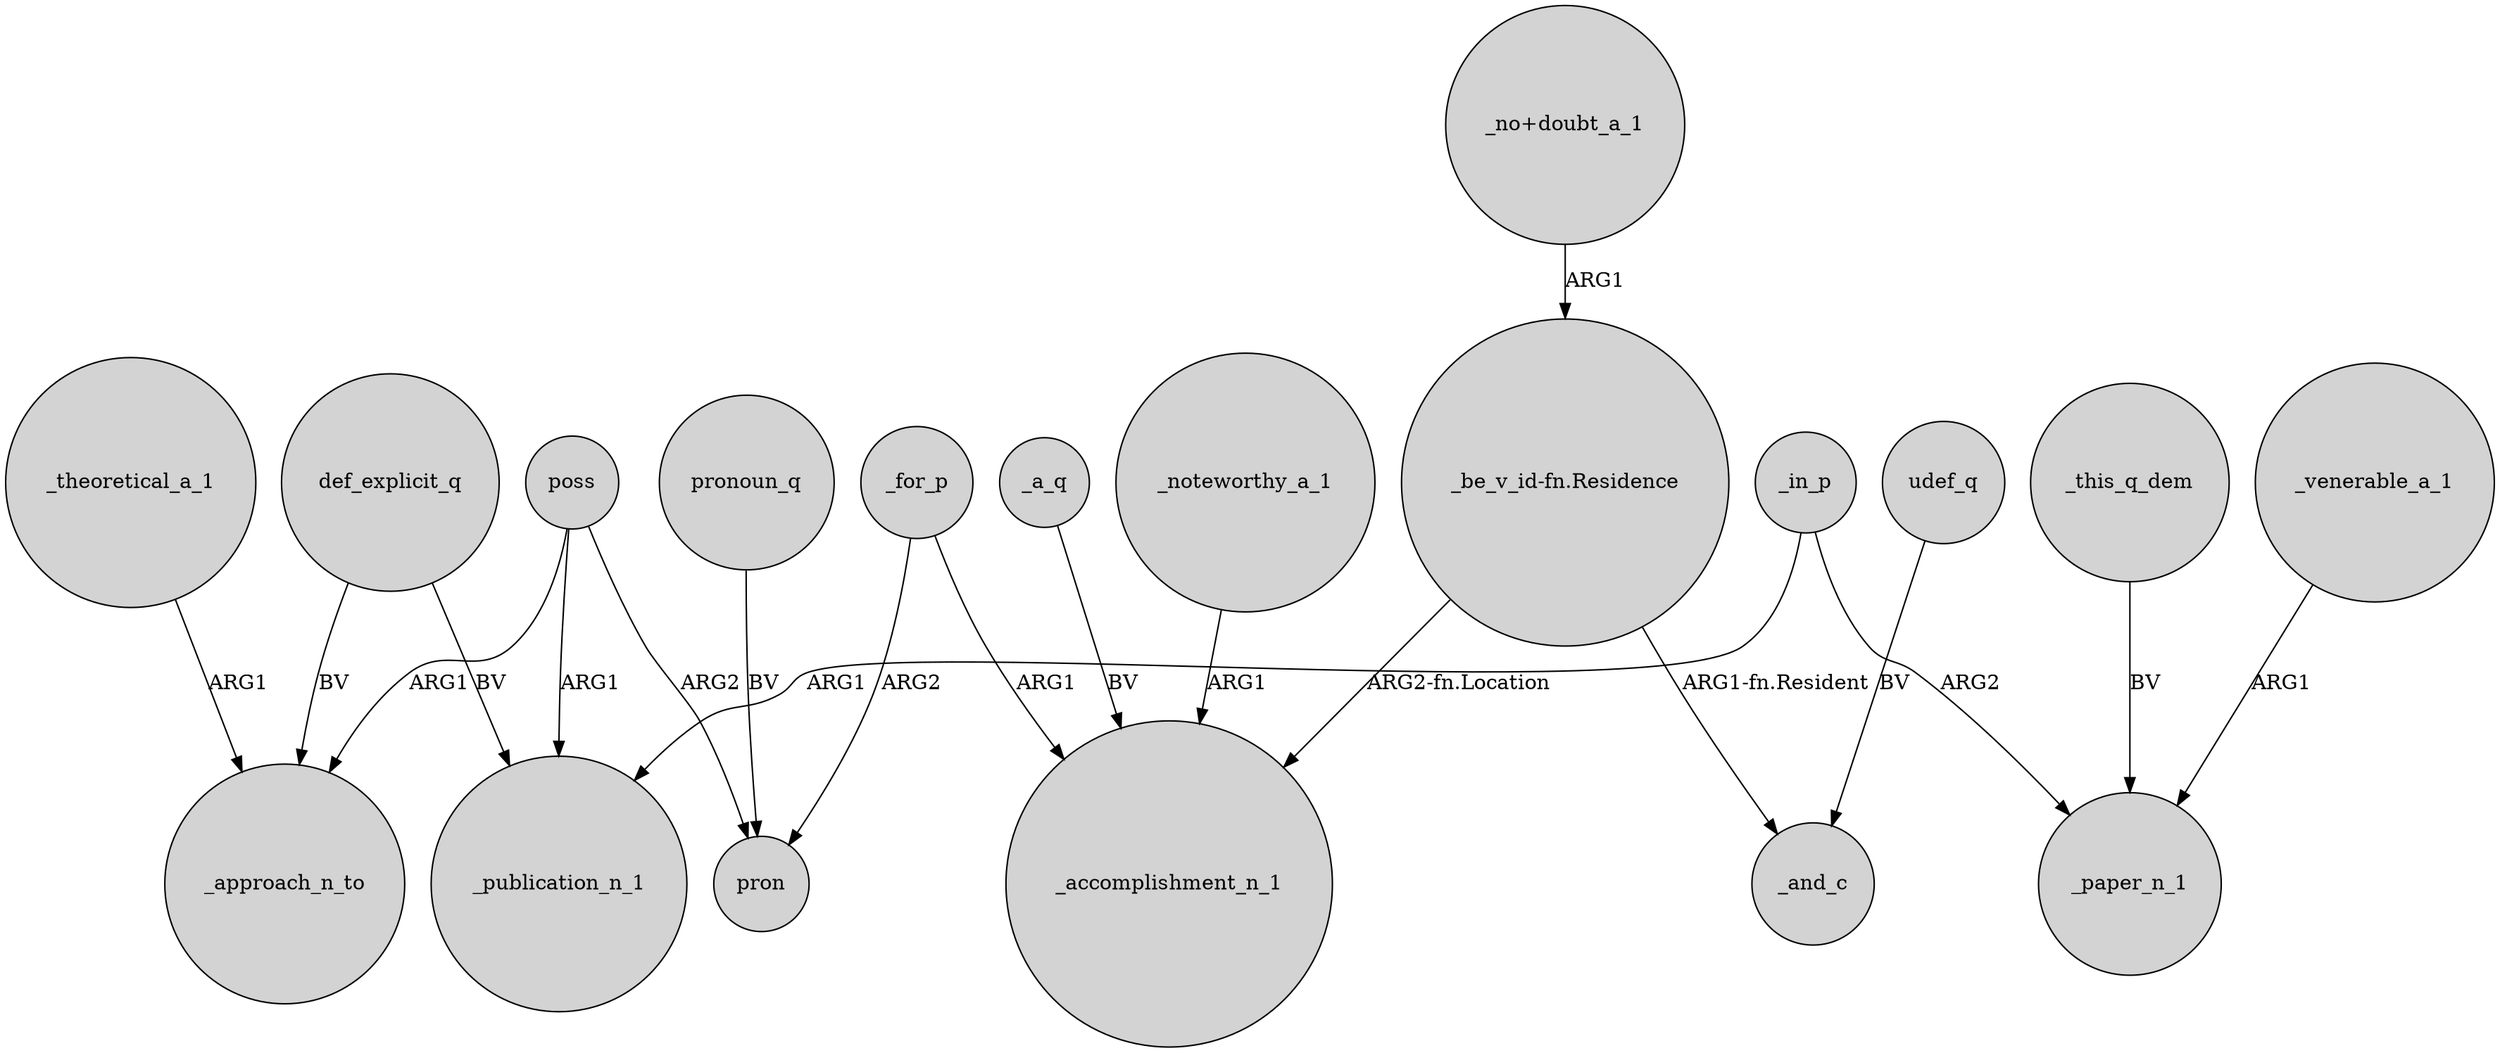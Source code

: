 digraph {
	node [shape=circle style=filled]
	_in_p -> _publication_n_1 [label=ARG1]
	def_explicit_q -> _publication_n_1 [label=BV]
	"_be_v_id-fn.Residence" -> _and_c [label="ARG1-fn.Resident"]
	"_no+doubt_a_1" -> "_be_v_id-fn.Residence" [label=ARG1]
	def_explicit_q -> _approach_n_to [label=BV]
	_this_q_dem -> _paper_n_1 [label=BV]
	udef_q -> _and_c [label=BV]
	_for_p -> pron [label=ARG2]
	_theoretical_a_1 -> _approach_n_to [label=ARG1]
	_in_p -> _paper_n_1 [label=ARG2]
	pronoun_q -> pron [label=BV]
	_venerable_a_1 -> _paper_n_1 [label=ARG1]
	poss -> pron [label=ARG2]
	poss -> _publication_n_1 [label=ARG1]
	_noteworthy_a_1 -> _accomplishment_n_1 [label=ARG1]
	_for_p -> _accomplishment_n_1 [label=ARG1]
	_a_q -> _accomplishment_n_1 [label=BV]
	poss -> _approach_n_to [label=ARG1]
	"_be_v_id-fn.Residence" -> _accomplishment_n_1 [label="ARG2-fn.Location"]
}
